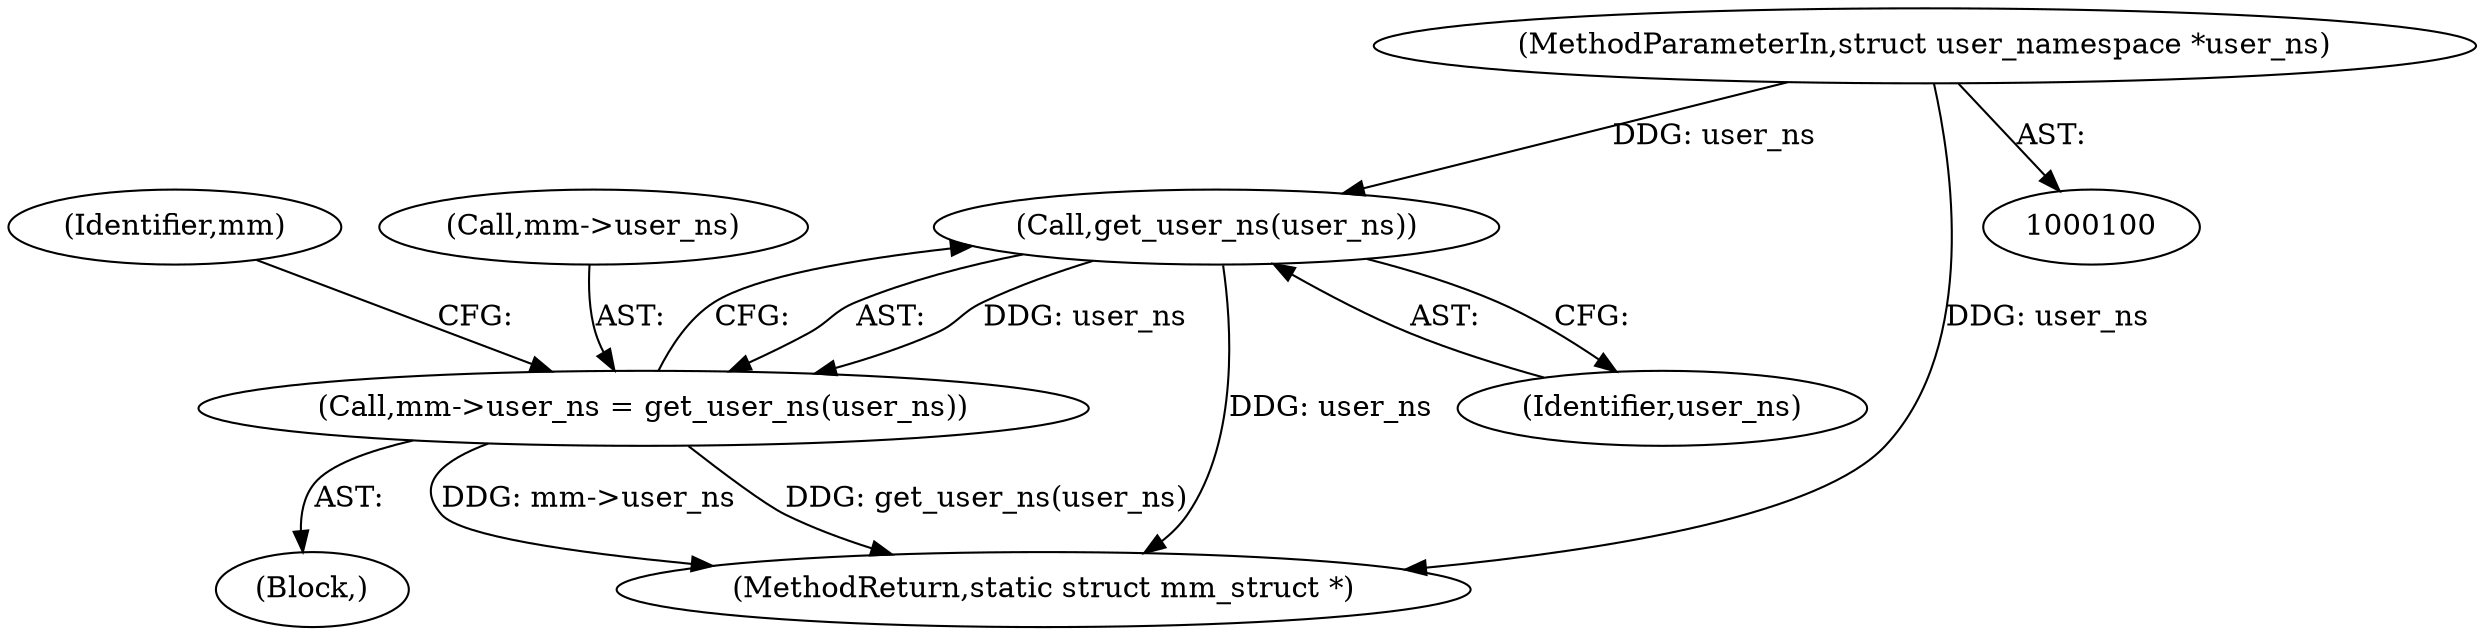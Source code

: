 digraph "0_linux_2b7e8665b4ff51c034c55df3cff76518d1a9ee3a@pointer" {
"1000258" [label="(Call,get_user_ns(user_ns))"];
"1000103" [label="(MethodParameterIn,struct user_namespace *user_ns)"];
"1000254" [label="(Call,mm->user_ns = get_user_ns(user_ns))"];
"1000259" [label="(Identifier,user_ns)"];
"1000261" [label="(Identifier,mm)"];
"1000104" [label="(Block,)"];
"1000254" [label="(Call,mm->user_ns = get_user_ns(user_ns))"];
"1000255" [label="(Call,mm->user_ns)"];
"1000270" [label="(MethodReturn,static struct mm_struct *)"];
"1000258" [label="(Call,get_user_ns(user_ns))"];
"1000103" [label="(MethodParameterIn,struct user_namespace *user_ns)"];
"1000258" -> "1000254"  [label="AST: "];
"1000258" -> "1000259"  [label="CFG: "];
"1000259" -> "1000258"  [label="AST: "];
"1000254" -> "1000258"  [label="CFG: "];
"1000258" -> "1000270"  [label="DDG: user_ns"];
"1000258" -> "1000254"  [label="DDG: user_ns"];
"1000103" -> "1000258"  [label="DDG: user_ns"];
"1000103" -> "1000100"  [label="AST: "];
"1000103" -> "1000270"  [label="DDG: user_ns"];
"1000254" -> "1000104"  [label="AST: "];
"1000255" -> "1000254"  [label="AST: "];
"1000261" -> "1000254"  [label="CFG: "];
"1000254" -> "1000270"  [label="DDG: mm->user_ns"];
"1000254" -> "1000270"  [label="DDG: get_user_ns(user_ns)"];
}
